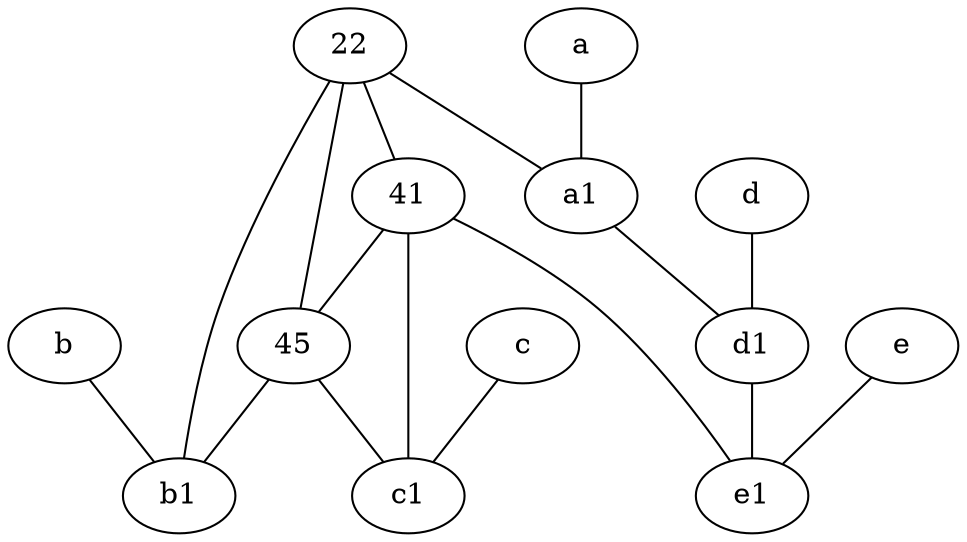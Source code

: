 graph {
	node [labelfontsize=50]
	b1 [labelfontsize=50 pos="9,4!"]
	b [labelfontsize=50 pos="10,4!"]
	d1 [labelfontsize=50 pos="3,5!"]
	a [labelfontsize=50 pos="8,2!"]
	41 [labelfontsize=50]
	c1 [labelfontsize=50 pos="4.5,3!"]
	d [labelfontsize=50 pos="2,5!"]
	e [labelfontsize=50 pos="7,9!"]
	e1 [labelfontsize=50 pos="7,7!"]
	c [labelfontsize=50 pos="4.5,2!"]
	a1 [labelfontsize=50 pos="8,3!"]
	22 [labelfontsize=50]
	45 [labelfontsize=50]
	22 -- b1
	41 -- 45
	b -- b1
	e -- e1
	22 -- 45
	a -- a1
	45 -- b1
	d -- d1
	22 -- 41
	41 -- e1
	d1 -- e1
	c -- c1
	a1 -- d1
	45 -- c1
	22 -- a1
	41 -- c1
}
